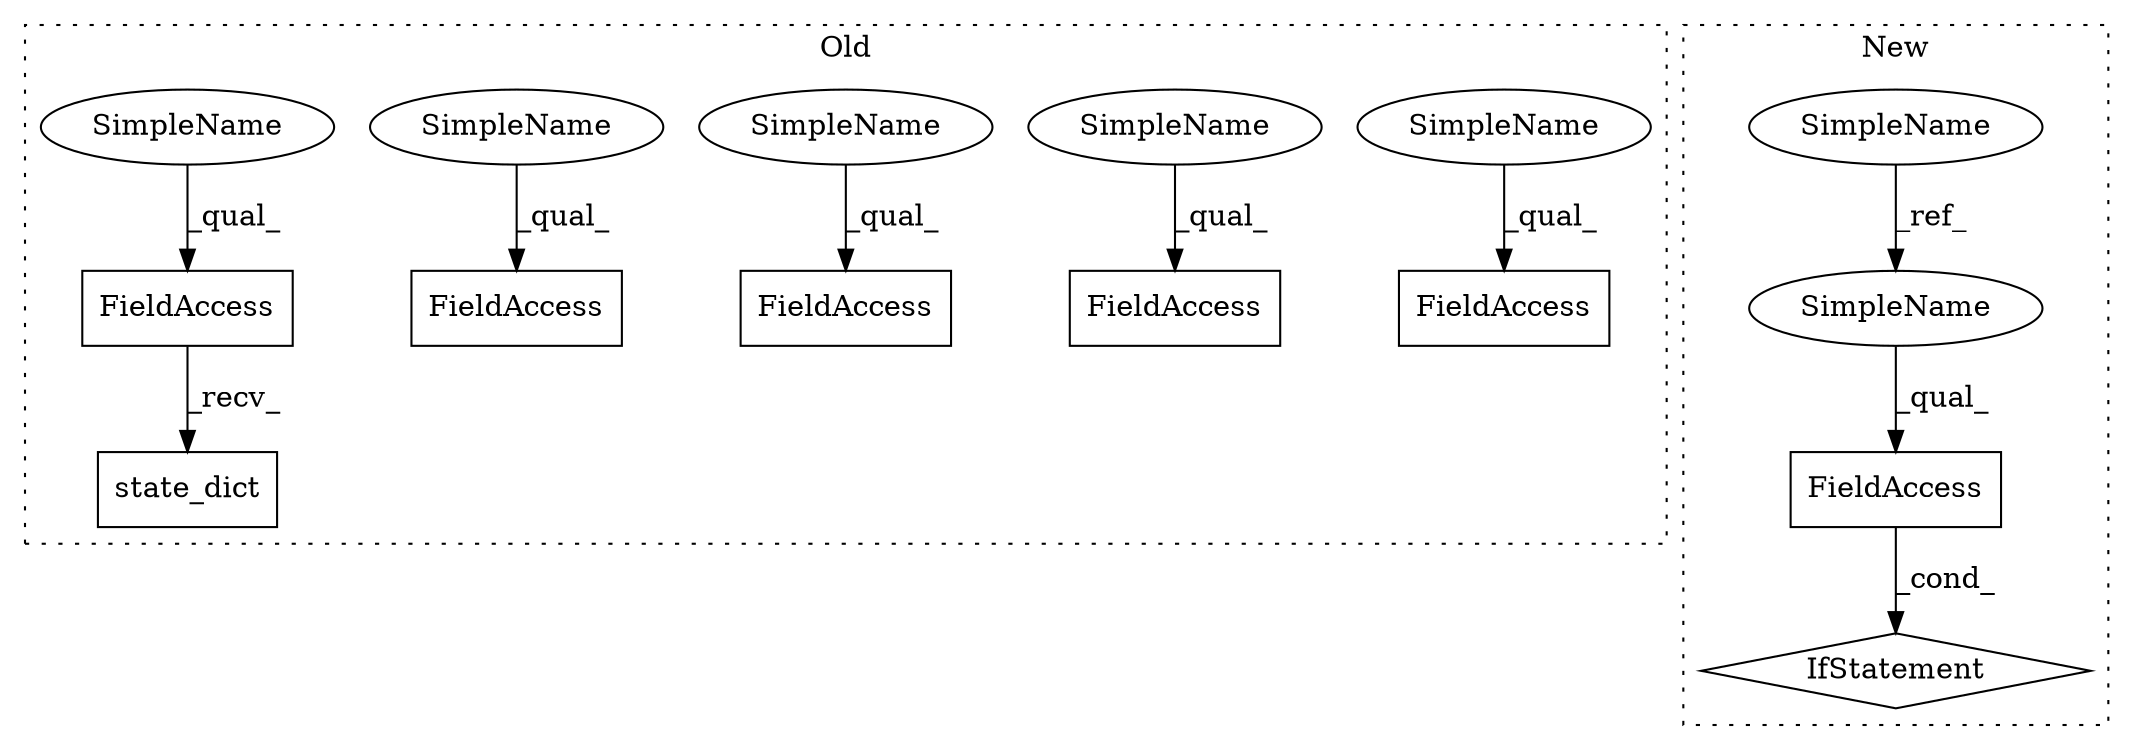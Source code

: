 digraph G {
subgraph cluster0 {
1 [label="state_dict" a="32" s="8708" l="12" shape="box"];
3 [label="FieldAccess" a="22" s="8697" l="10" shape="box"];
6 [label="FieldAccess" a="22" s="8798" l="19" shape="box"];
7 [label="FieldAccess" a="22" s="8830" l="9" shape="box"];
8 [label="FieldAccess" a="22" s="8757" l="17" shape="box"];
9 [label="FieldAccess" a="22" s="8742" l="14" shape="box"];
11 [label="SimpleName" a="42" s="8830" l="4" shape="ellipse"];
12 [label="SimpleName" a="42" s="8798" l="4" shape="ellipse"];
13 [label="SimpleName" a="42" s="8757" l="4" shape="ellipse"];
14 [label="SimpleName" a="42" s="8742" l="4" shape="ellipse"];
15 [label="SimpleName" a="42" s="8697" l="4" shape="ellipse"];
label = "Old";
style="dotted";
}
subgraph cluster1 {
2 [label="IfStatement" a="25" s="9818,9865" l="4,2" shape="diamond"];
4 [label="FieldAccess" a="22" s="9822" l="43" shape="box"];
5 [label="SimpleName" a="42" s="9557" l="4" shape="ellipse"];
10 [label="SimpleName" a="42" s="9822" l="4" shape="ellipse"];
label = "New";
style="dotted";
}
3 -> 1 [label="_recv_"];
4 -> 2 [label="_cond_"];
5 -> 10 [label="_ref_"];
10 -> 4 [label="_qual_"];
11 -> 7 [label="_qual_"];
12 -> 6 [label="_qual_"];
13 -> 8 [label="_qual_"];
14 -> 9 [label="_qual_"];
15 -> 3 [label="_qual_"];
}
